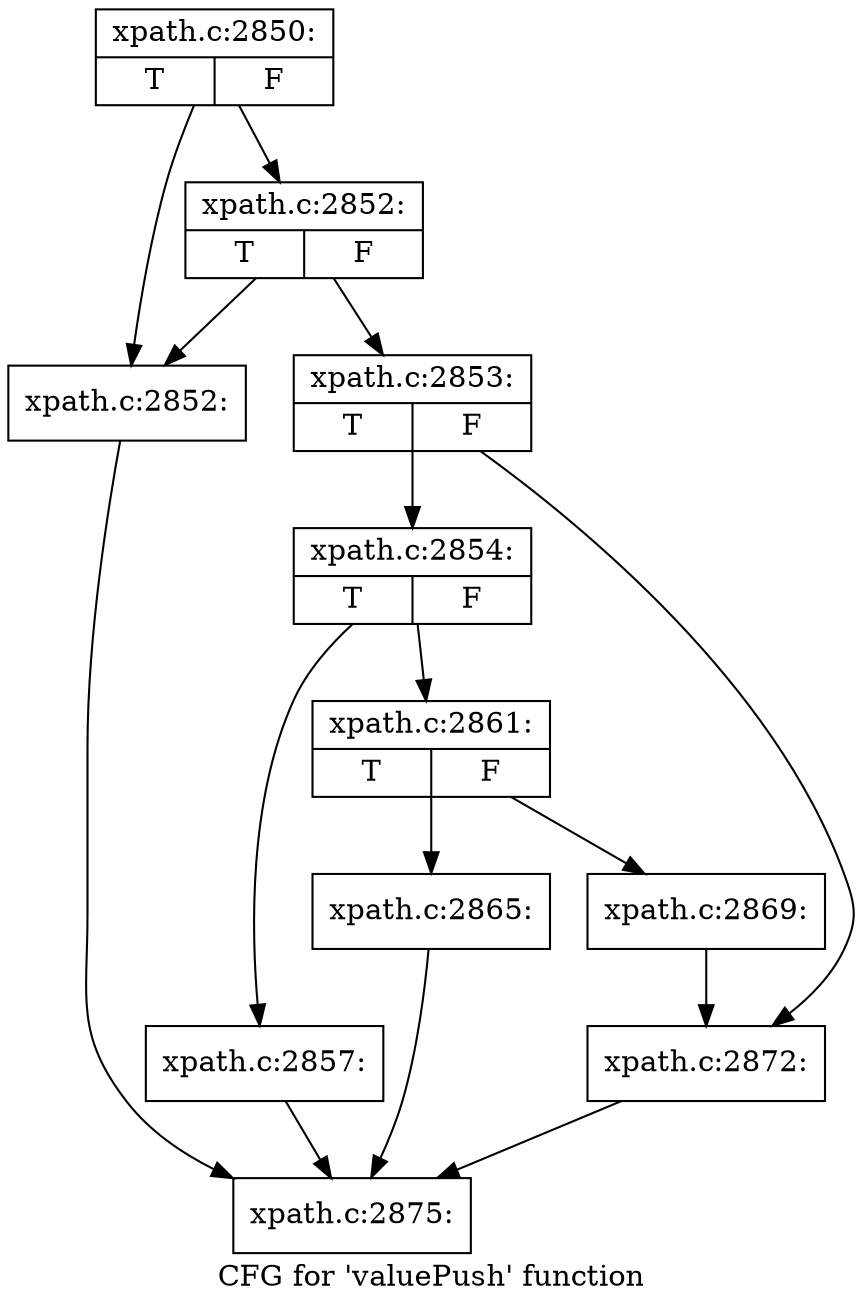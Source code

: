 digraph "CFG for 'valuePush' function" {
	label="CFG for 'valuePush' function";

	Node0x55e6b24c09a0 [shape=record,label="{xpath.c:2850:|{<s0>T|<s1>F}}"];
	Node0x55e6b24c09a0 -> Node0x55e6b21bfde0;
	Node0x55e6b24c09a0 -> Node0x55e6b24c46f0;
	Node0x55e6b24c46f0 [shape=record,label="{xpath.c:2852:|{<s0>T|<s1>F}}"];
	Node0x55e6b24c46f0 -> Node0x55e6b21bfde0;
	Node0x55e6b24c46f0 -> Node0x55e6b24c4620;
	Node0x55e6b21bfde0 [shape=record,label="{xpath.c:2852:}"];
	Node0x55e6b21bfde0 -> Node0x55e6b24c3f10;
	Node0x55e6b24c4620 [shape=record,label="{xpath.c:2853:|{<s0>T|<s1>F}}"];
	Node0x55e6b24c4620 -> Node0x55e6b24c6100;
	Node0x55e6b24c4620 -> Node0x55e6b24c6150;
	Node0x55e6b24c6100 [shape=record,label="{xpath.c:2854:|{<s0>T|<s1>F}}"];
	Node0x55e6b24c6100 -> Node0x55e6b24c6d20;
	Node0x55e6b24c6100 -> Node0x55e6b24c6d70;
	Node0x55e6b24c6d20 [shape=record,label="{xpath.c:2857:}"];
	Node0x55e6b24c6d20 -> Node0x55e6b24c3f10;
	Node0x55e6b24c6d70 [shape=record,label="{xpath.c:2861:|{<s0>T|<s1>F}}"];
	Node0x55e6b24c6d70 -> Node0x55e6b24c8790;
	Node0x55e6b24c6d70 -> Node0x55e6b24c87e0;
	Node0x55e6b24c8790 [shape=record,label="{xpath.c:2865:}"];
	Node0x55e6b24c8790 -> Node0x55e6b24c3f10;
	Node0x55e6b24c87e0 [shape=record,label="{xpath.c:2869:}"];
	Node0x55e6b24c87e0 -> Node0x55e6b24c6150;
	Node0x55e6b24c6150 [shape=record,label="{xpath.c:2872:}"];
	Node0x55e6b24c6150 -> Node0x55e6b24c3f10;
	Node0x55e6b24c3f10 [shape=record,label="{xpath.c:2875:}"];
}
